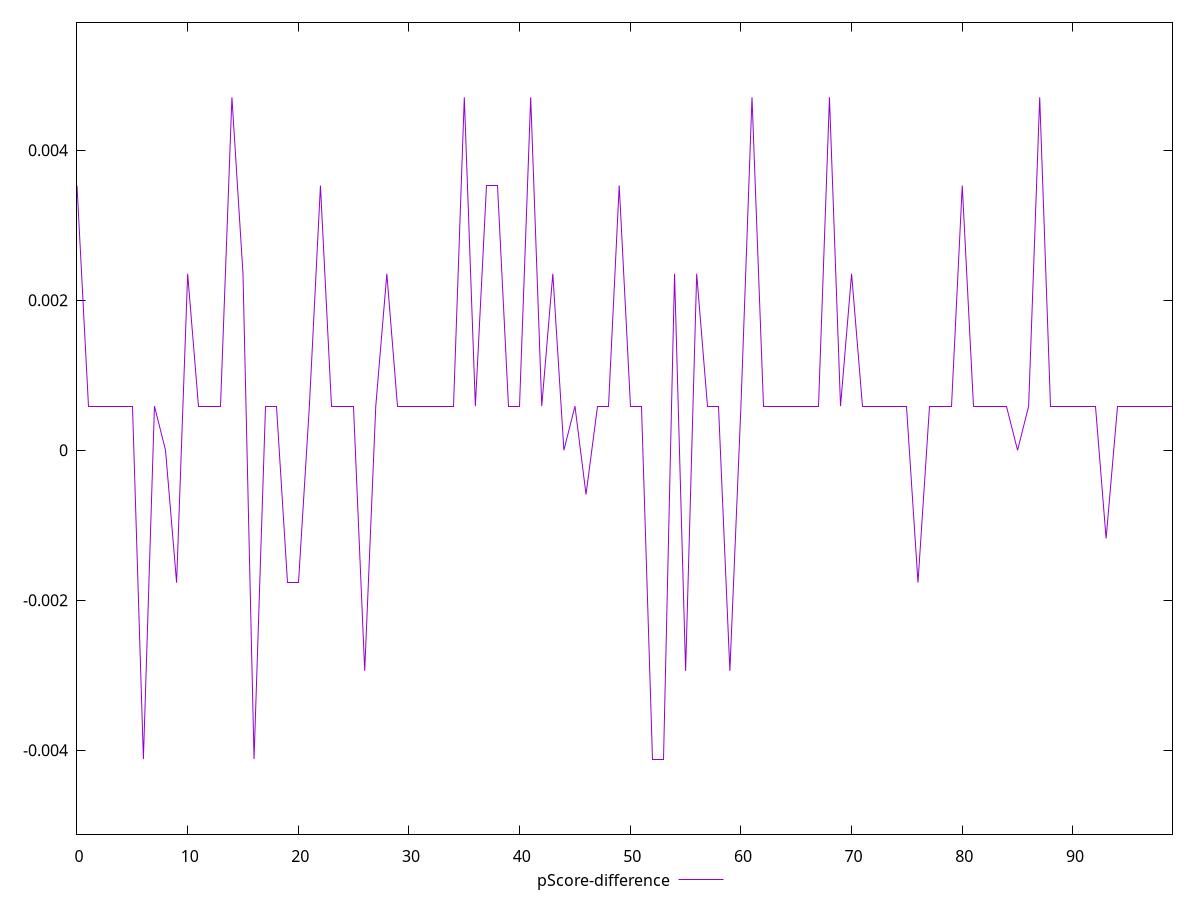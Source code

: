 reset

$pScoreDifference <<EOF
0 0.0035294117647058365
1 0.0005882352941176117
2 0.0005882352941176117
3 0.0005882352941176117
4 0.0005882352941176117
5 0.0005882352941176117
6 -0.004117647058823559
7 0.0005882352941176117
8 0
9 -0.001764705882352946
10 0.0023529411764705577
11 0.0005882352941176117
12 0.0005882352941176117
13 0.0005882352941176117
14 0.004705882352941115
15 0.0023529411764705577
16 -0.004117647058823559
17 0.0005882352941176117
18 0.0005882352941176117
19 -0.001764705882352946
20 -0.001764705882352946
21 0.0005882352941176117
22 0.0035294117647058365
23 0.0005882352941176117
24 0.0005882352941176117
25 0.0005882352941176117
26 -0.002941176470588225
27 0.0005882352941176117
28 0.0023529411764705577
29 0.0005882352941176117
30 0.0005882352941176117
31 0.0005882352941176117
32 0.0005882352941176117
33 0.0005882352941176117
34 0.0005882352941176117
35 0.004705882352941115
36 0.0005882352941176117
37 0.0035294117647058365
38 0.003529411764705892
39 0.0005882352941176117
40 0.0005882352941176117
41 0.004705882352941115
42 0.0005882352941176117
43 0.0023529411764705577
44 0
45 0.0005882352941176117
46 -0.0005882352941176672
47 0.0005882352941176117
48 0.0005882352941176117
49 0.0035294117647058365
50 0.0005882352941176117
51 0.0005882352941176117
52 -0.004117647058823559
53 -0.004117647058823559
54 0.0023529411764705577
55 -0.002941176470588225
56 0.0023529411764705577
57 0.0005882352941176117
58 0.0005882352941176117
59 -0.002941176470588225
60 0.0005882352941176117
61 0.004705882352941115
62 0.0005882352941176117
63 0.0005882352941176117
64 0.0005882352941176117
65 0.0005882352941176117
66 0.0005882352941176117
67 0.0005882352941176117
68 0.004705882352941115
69 0.0005882352941176117
70 0.0023529411764705577
71 0.0005882352941176117
72 0.0005882352941176117
73 0.0005882352941176117
74 0.0005882352941176117
75 0.0005882352941176117
76 -0.001764705882352946
77 0.0005882352941176117
78 0.0005882352941176117
79 0.0005882352941176117
80 0.0035294117647058365
81 0.0005882352941176117
82 0.0005882352941176117
83 0.0005882352941176117
84 0.0005882352941176117
85 0
86 0.0005882352941176117
87 0.004705882352941115
88 0.0005882352941176117
89 0.0005882352941176117
90 0.0005882352941176117
91 0.0005882352941176117
92 0.0005882352941176117
93 -0.0011764705882352788
94 0.0005882352941176117
95 0.0005882352941176117
96 0.0005882352941176117
97 0.0005882352941176117
98 0.0005882352941176117
99 0.0005882352941176117
EOF

set key outside below
set xrange [0:99]
set yrange [-0.005117647058823559:0.005705882352941115]
set trange [-0.005117647058823559:0.005705882352941115]
set terminal svg size 640, 500 enhanced background rgb 'white'
set output "report_00026_2021-02-22T21:38:55.199Z/uses-text-compression/samples/pages+cached+noadtech/pScore-difference/values.svg"

plot $pScoreDifference title "pScore-difference" with line

reset
